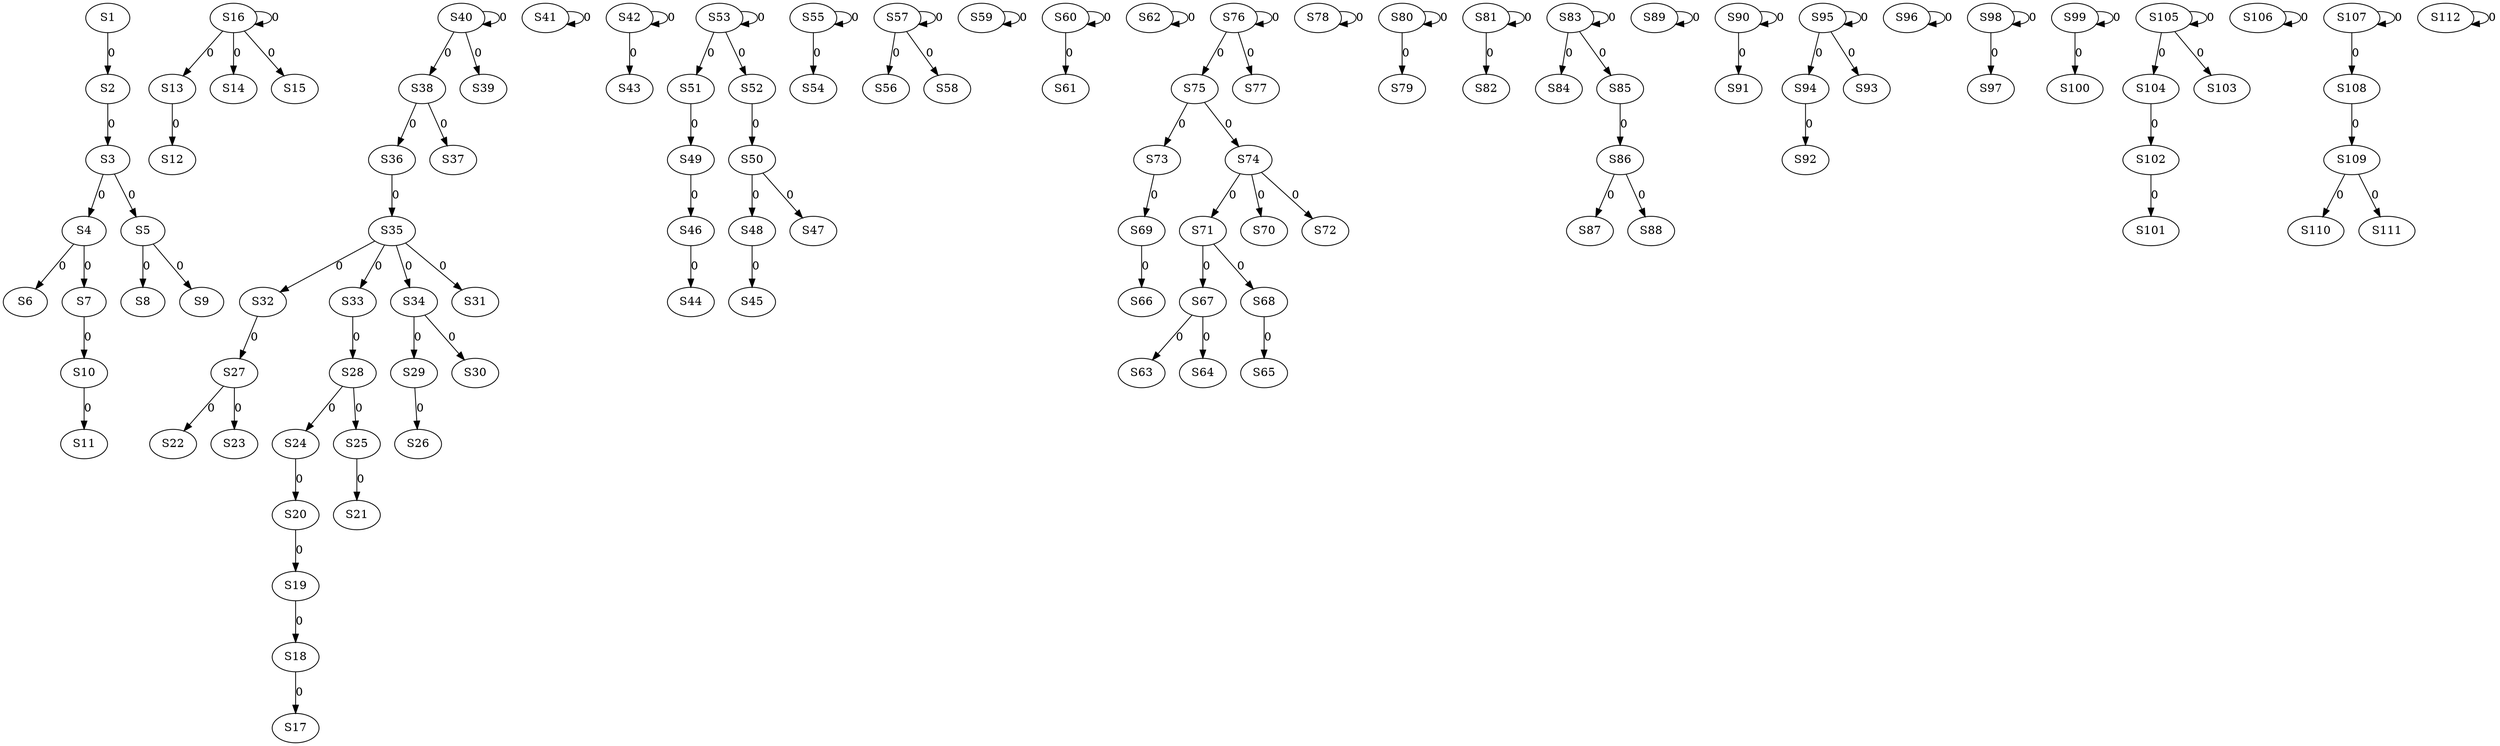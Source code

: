 strict digraph {
	S1 -> S2 [ label = 0 ];
	S2 -> S3 [ label = 0 ];
	S3 -> S4 [ label = 0 ];
	S3 -> S5 [ label = 0 ];
	S4 -> S6 [ label = 0 ];
	S4 -> S7 [ label = 0 ];
	S5 -> S8 [ label = 0 ];
	S5 -> S9 [ label = 0 ];
	S7 -> S10 [ label = 0 ];
	S10 -> S11 [ label = 0 ];
	S13 -> S12 [ label = 0 ];
	S16 -> S13 [ label = 0 ];
	S16 -> S14 [ label = 0 ];
	S16 -> S15 [ label = 0 ];
	S16 -> S16 [ label = 0 ];
	S18 -> S17 [ label = 0 ];
	S19 -> S18 [ label = 0 ];
	S20 -> S19 [ label = 0 ];
	S24 -> S20 [ label = 0 ];
	S25 -> S21 [ label = 0 ];
	S27 -> S22 [ label = 0 ];
	S27 -> S23 [ label = 0 ];
	S28 -> S24 [ label = 0 ];
	S28 -> S25 [ label = 0 ];
	S29 -> S26 [ label = 0 ];
	S32 -> S27 [ label = 0 ];
	S33 -> S28 [ label = 0 ];
	S34 -> S29 [ label = 0 ];
	S34 -> S30 [ label = 0 ];
	S35 -> S31 [ label = 0 ];
	S35 -> S32 [ label = 0 ];
	S35 -> S33 [ label = 0 ];
	S35 -> S34 [ label = 0 ];
	S36 -> S35 [ label = 0 ];
	S38 -> S36 [ label = 0 ];
	S38 -> S37 [ label = 0 ];
	S40 -> S38 [ label = 0 ];
	S40 -> S39 [ label = 0 ];
	S40 -> S40 [ label = 0 ];
	S41 -> S41 [ label = 0 ];
	S42 -> S42 [ label = 0 ];
	S42 -> S43 [ label = 0 ];
	S46 -> S44 [ label = 0 ];
	S48 -> S45 [ label = 0 ];
	S49 -> S46 [ label = 0 ];
	S50 -> S47 [ label = 0 ];
	S50 -> S48 [ label = 0 ];
	S51 -> S49 [ label = 0 ];
	S52 -> S50 [ label = 0 ];
	S53 -> S51 [ label = 0 ];
	S53 -> S52 [ label = 0 ];
	S53 -> S53 [ label = 0 ];
	S55 -> S54 [ label = 0 ];
	S55 -> S55 [ label = 0 ];
	S57 -> S56 [ label = 0 ];
	S57 -> S57 [ label = 0 ];
	S57 -> S58 [ label = 0 ];
	S59 -> S59 [ label = 0 ];
	S60 -> S60 [ label = 0 ];
	S60 -> S61 [ label = 0 ];
	S62 -> S62 [ label = 0 ];
	S67 -> S63 [ label = 0 ];
	S67 -> S64 [ label = 0 ];
	S68 -> S65 [ label = 0 ];
	S69 -> S66 [ label = 0 ];
	S71 -> S67 [ label = 0 ];
	S71 -> S68 [ label = 0 ];
	S73 -> S69 [ label = 0 ];
	S74 -> S70 [ label = 0 ];
	S74 -> S71 [ label = 0 ];
	S74 -> S72 [ label = 0 ];
	S75 -> S73 [ label = 0 ];
	S75 -> S74 [ label = 0 ];
	S76 -> S75 [ label = 0 ];
	S76 -> S76 [ label = 0 ];
	S76 -> S77 [ label = 0 ];
	S78 -> S78 [ label = 0 ];
	S80 -> S79 [ label = 0 ];
	S80 -> S80 [ label = 0 ];
	S81 -> S81 [ label = 0 ];
	S81 -> S82 [ label = 0 ];
	S83 -> S83 [ label = 0 ];
	S83 -> S84 [ label = 0 ];
	S83 -> S85 [ label = 0 ];
	S85 -> S86 [ label = 0 ];
	S86 -> S87 [ label = 0 ];
	S86 -> S88 [ label = 0 ];
	S89 -> S89 [ label = 0 ];
	S90 -> S90 [ label = 0 ];
	S90 -> S91 [ label = 0 ];
	S94 -> S92 [ label = 0 ];
	S95 -> S93 [ label = 0 ];
	S95 -> S94 [ label = 0 ];
	S95 -> S95 [ label = 0 ];
	S96 -> S96 [ label = 0 ];
	S98 -> S97 [ label = 0 ];
	S98 -> S98 [ label = 0 ];
	S99 -> S99 [ label = 0 ];
	S99 -> S100 [ label = 0 ];
	S102 -> S101 [ label = 0 ];
	S104 -> S102 [ label = 0 ];
	S105 -> S103 [ label = 0 ];
	S105 -> S104 [ label = 0 ];
	S105 -> S105 [ label = 0 ];
	S106 -> S106 [ label = 0 ];
	S107 -> S107 [ label = 0 ];
	S107 -> S108 [ label = 0 ];
	S108 -> S109 [ label = 0 ];
	S109 -> S110 [ label = 0 ];
	S109 -> S111 [ label = 0 ];
	S112 -> S112 [ label = 0 ];
}